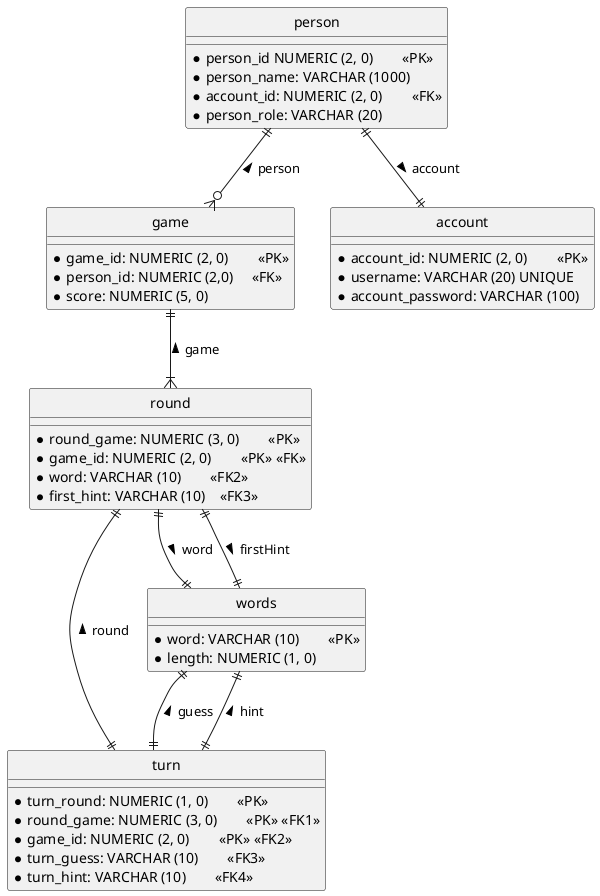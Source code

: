 @startuml
' hide the spot
hide circle

' avoid problems with angled crows feet
' skinparam linetype ortho

entity "game" as game {
'Nog aanpassen
  *game_id: NUMERIC (2, 0)        <<PK>>
  *person_id: NUMERIC (2,0)     <<FK>>
  *score: NUMERIC (5, 0)
}

entity "round" as round {
  *round_game: NUMERIC (3, 0)        <<PK>>
  *game_id: NUMERIC (2, 0)        <<PK>> <<FK>>
  *word: VARCHAR (10)        <<FK2>>
  *first_hint: VARCHAR (10)    <<FK3>>
}

entity "turn" as turn {
    *turn_round: NUMERIC (1, 0)        <<PK>>
    *round_game: NUMERIC (3, 0)        <<PK>> <<FK1>>
    *game_id: NUMERIC (2, 0)        <<PK>> <<FK2>>
    *turn_guess: VARCHAR (10)        <<FK3>>
    *turn_hint: VARCHAR (10)        <<FK4>>
}

entity "words" as word {
'Later in de configuratie aanpassen naar word
  *word: VARCHAR (10)        <<PK>>
  *length: NUMERIC (1, 0)
}

entity "person" as person {
'Nog aanpassen
  *person_id NUMERIC (2, 0)        <<PK>>
  *person_name: VARCHAR (1000)
  *account_id: NUMERIC (2, 0)        <<FK>>
  *person_role: VARCHAR (20)
}

entity "account" as account {
'    Nog aanpassen
  *account_id: NUMERIC (2, 0)        <<PK>>
  *username: VARCHAR (20) UNIQUE
  *account_password: VARCHAR (100)
}

game ||--|{ round : game <
round ||--|| word : word >
round ||--|| word : firstHint >
round ||--|| turn : round <
word ||--|| turn : guess <
word ||--|| turn: hint <
person ||--o{ game : person <
person ||--|| account : > account
@enduml